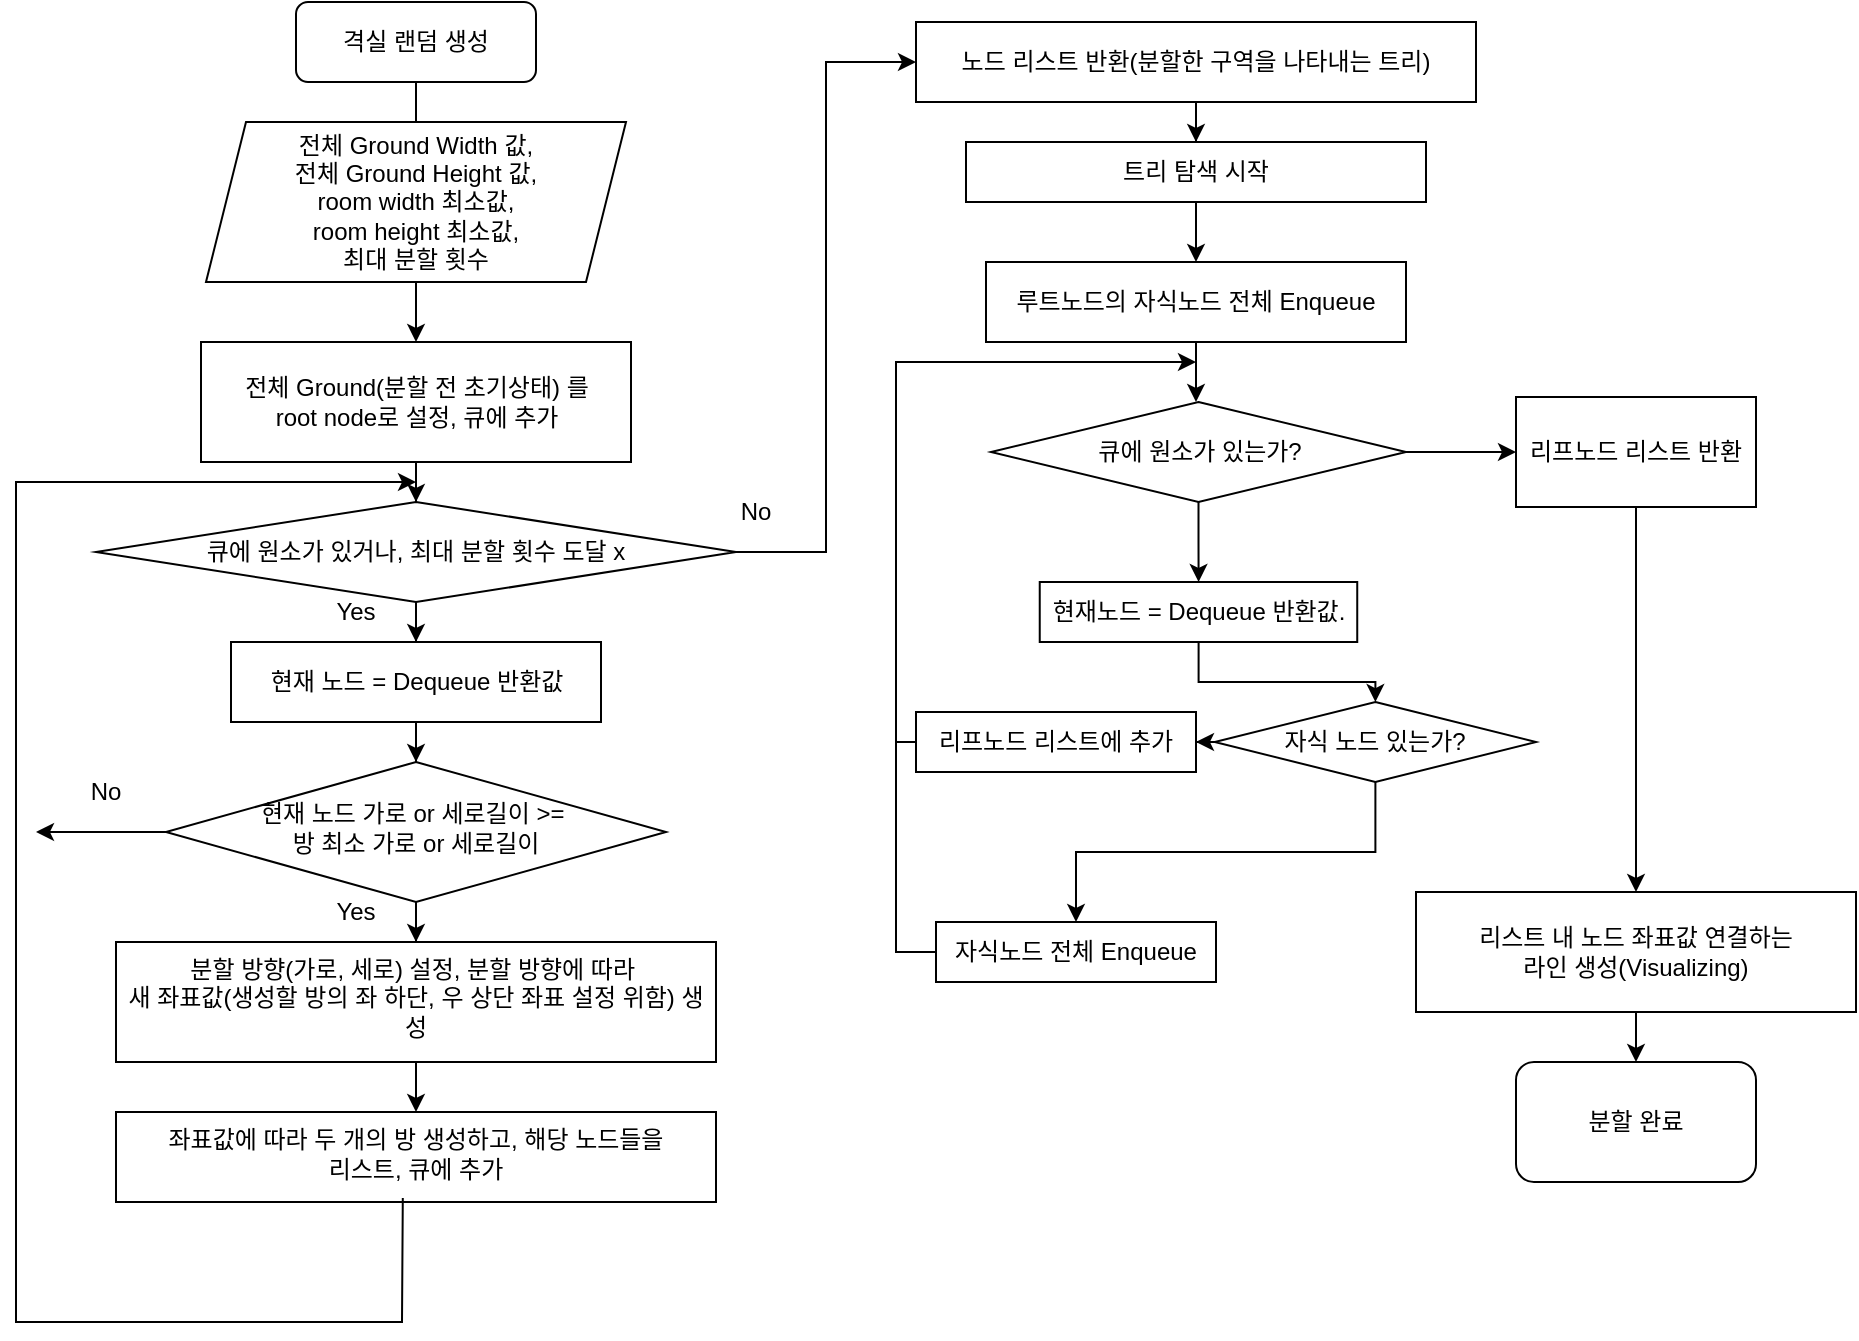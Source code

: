 <mxfile version="24.7.6">
  <diagram id="C5RBs43oDa-KdzZeNtuy" name="Page-1">
    <mxGraphModel dx="954" dy="605" grid="1" gridSize="10" guides="1" tooltips="1" connect="1" arrows="1" fold="1" page="1" pageScale="1" pageWidth="827" pageHeight="1169" math="0" shadow="0">
      <root>
        <mxCell id="WIyWlLk6GJQsqaUBKTNV-0" />
        <mxCell id="WIyWlLk6GJQsqaUBKTNV-1" parent="WIyWlLk6GJQsqaUBKTNV-0" />
        <mxCell id="WIyWlLk6GJQsqaUBKTNV-2" value="" style="rounded=0;html=1;jettySize=auto;orthogonalLoop=1;fontSize=11;endArrow=block;endFill=0;endSize=8;strokeWidth=1;shadow=0;labelBackgroundColor=none;edgeStyle=orthogonalEdgeStyle;" parent="WIyWlLk6GJQsqaUBKTNV-1" source="WIyWlLk6GJQsqaUBKTNV-3" edge="1">
          <mxGeometry relative="1" as="geometry">
            <mxPoint x="220" y="120" as="targetPoint" />
          </mxGeometry>
        </mxCell>
        <mxCell id="WIyWlLk6GJQsqaUBKTNV-3" value="격실 랜덤 생성" style="rounded=1;whiteSpace=wrap;html=1;fontSize=12;glass=0;strokeWidth=1;shadow=0;" parent="WIyWlLk6GJQsqaUBKTNV-1" vertex="1">
          <mxGeometry x="160" y="30" width="120" height="40" as="geometry" />
        </mxCell>
        <mxCell id="ZgSJNyo04Z3pmwaCHUKf-9" value="" style="edgeStyle=orthogonalEdgeStyle;rounded=0;orthogonalLoop=1;jettySize=auto;html=1;" edge="1" parent="WIyWlLk6GJQsqaUBKTNV-1" source="WIyWlLk6GJQsqaUBKTNV-6" target="ZgSJNyo04Z3pmwaCHUKf-8">
          <mxGeometry relative="1" as="geometry" />
        </mxCell>
        <mxCell id="WIyWlLk6GJQsqaUBKTNV-6" value="현재 노드 가로 or 세로길이 &amp;gt;=&amp;nbsp;&lt;div&gt;방 최소 가로 or 세로길이&lt;/div&gt;" style="rhombus;whiteSpace=wrap;html=1;shadow=0;fontFamily=Helvetica;fontSize=12;align=center;strokeWidth=1;spacing=6;spacingTop=-4;" parent="WIyWlLk6GJQsqaUBKTNV-1" vertex="1">
          <mxGeometry x="95" y="410" width="250" height="70" as="geometry" />
        </mxCell>
        <mxCell id="ZgSJNyo04Z3pmwaCHUKf-2" value="" style="edgeStyle=orthogonalEdgeStyle;rounded=0;orthogonalLoop=1;jettySize=auto;html=1;" edge="1" parent="WIyWlLk6GJQsqaUBKTNV-1" source="ZgSJNyo04Z3pmwaCHUKf-0" target="ZgSJNyo04Z3pmwaCHUKf-1">
          <mxGeometry relative="1" as="geometry" />
        </mxCell>
        <mxCell id="ZgSJNyo04Z3pmwaCHUKf-0" value="전체 Ground Width 값,&lt;div&gt;전체 Ground Height 값,&lt;/div&gt;&lt;div&gt;room width 최소값,&lt;/div&gt;&lt;div&gt;room height 최소값,&lt;/div&gt;&lt;div&gt;최대 분할 횟수&lt;/div&gt;" style="shape=parallelogram;perimeter=parallelogramPerimeter;whiteSpace=wrap;html=1;fixedSize=1;" vertex="1" parent="WIyWlLk6GJQsqaUBKTNV-1">
          <mxGeometry x="115" y="90" width="210" height="80" as="geometry" />
        </mxCell>
        <mxCell id="ZgSJNyo04Z3pmwaCHUKf-4" value="" style="edgeStyle=orthogonalEdgeStyle;rounded=0;orthogonalLoop=1;jettySize=auto;html=1;" edge="1" parent="WIyWlLk6GJQsqaUBKTNV-1" source="ZgSJNyo04Z3pmwaCHUKf-1" target="ZgSJNyo04Z3pmwaCHUKf-3">
          <mxGeometry relative="1" as="geometry" />
        </mxCell>
        <mxCell id="ZgSJNyo04Z3pmwaCHUKf-1" value="전체 Ground(분할 전 초기상태) 를&lt;div&gt;root node로 설정, 큐에 추가&lt;/div&gt;" style="rounded=0;whiteSpace=wrap;html=1;" vertex="1" parent="WIyWlLk6GJQsqaUBKTNV-1">
          <mxGeometry x="112.5" y="200" width="215" height="60" as="geometry" />
        </mxCell>
        <mxCell id="ZgSJNyo04Z3pmwaCHUKf-6" value="" style="edgeStyle=orthogonalEdgeStyle;rounded=0;orthogonalLoop=1;jettySize=auto;html=1;" edge="1" parent="WIyWlLk6GJQsqaUBKTNV-1" source="ZgSJNyo04Z3pmwaCHUKf-3" target="ZgSJNyo04Z3pmwaCHUKf-5">
          <mxGeometry relative="1" as="geometry" />
        </mxCell>
        <mxCell id="ZgSJNyo04Z3pmwaCHUKf-16" value="" style="edgeStyle=orthogonalEdgeStyle;rounded=0;orthogonalLoop=1;jettySize=auto;html=1;entryX=0;entryY=0.5;entryDx=0;entryDy=0;" edge="1" parent="WIyWlLk6GJQsqaUBKTNV-1" source="ZgSJNyo04Z3pmwaCHUKf-3" target="ZgSJNyo04Z3pmwaCHUKf-15">
          <mxGeometry relative="1" as="geometry" />
        </mxCell>
        <mxCell id="ZgSJNyo04Z3pmwaCHUKf-3" value="큐에 원소가 있거나, 최대 분할 횟수 도달 x" style="rhombus;whiteSpace=wrap;html=1;rounded=0;" vertex="1" parent="WIyWlLk6GJQsqaUBKTNV-1">
          <mxGeometry x="60" y="280" width="320" height="50" as="geometry" />
        </mxCell>
        <mxCell id="ZgSJNyo04Z3pmwaCHUKf-7" value="" style="edgeStyle=orthogonalEdgeStyle;rounded=0;orthogonalLoop=1;jettySize=auto;html=1;" edge="1" parent="WIyWlLk6GJQsqaUBKTNV-1" source="ZgSJNyo04Z3pmwaCHUKf-5" target="WIyWlLk6GJQsqaUBKTNV-6">
          <mxGeometry relative="1" as="geometry" />
        </mxCell>
        <mxCell id="ZgSJNyo04Z3pmwaCHUKf-5" value="현재 노드 = Dequeue 반환값" style="whiteSpace=wrap;html=1;rounded=0;" vertex="1" parent="WIyWlLk6GJQsqaUBKTNV-1">
          <mxGeometry x="127.5" y="350" width="185" height="40" as="geometry" />
        </mxCell>
        <mxCell id="ZgSJNyo04Z3pmwaCHUKf-11" value="" style="edgeStyle=orthogonalEdgeStyle;rounded=0;orthogonalLoop=1;jettySize=auto;html=1;" edge="1" parent="WIyWlLk6GJQsqaUBKTNV-1" source="ZgSJNyo04Z3pmwaCHUKf-8" target="ZgSJNyo04Z3pmwaCHUKf-10">
          <mxGeometry relative="1" as="geometry" />
        </mxCell>
        <mxCell id="ZgSJNyo04Z3pmwaCHUKf-8" value="분할 방향(가로, 세로) 설정, 분할 방향에 따라&amp;nbsp;&lt;div&gt;새 좌표값(생성할 방의 좌 하단, 우 상단 좌표 설정 위함) 생성&lt;/div&gt;" style="whiteSpace=wrap;html=1;shadow=0;strokeWidth=1;spacing=6;spacingTop=-4;" vertex="1" parent="WIyWlLk6GJQsqaUBKTNV-1">
          <mxGeometry x="70" y="500" width="300" height="60" as="geometry" />
        </mxCell>
        <mxCell id="ZgSJNyo04Z3pmwaCHUKf-10" value="좌표값에 따라 두 개의 방 생성하고, 해당 노드들을&lt;div&gt;&amp;nbsp;리스트, 큐에 추가&amp;nbsp;&lt;/div&gt;" style="whiteSpace=wrap;html=1;shadow=0;strokeWidth=1;spacing=6;spacingTop=-4;" vertex="1" parent="WIyWlLk6GJQsqaUBKTNV-1">
          <mxGeometry x="70" y="585" width="300" height="45" as="geometry" />
        </mxCell>
        <mxCell id="ZgSJNyo04Z3pmwaCHUKf-12" value="" style="endArrow=classic;html=1;rounded=0;exitX=0.478;exitY=0.956;exitDx=0;exitDy=0;exitPerimeter=0;" edge="1" parent="WIyWlLk6GJQsqaUBKTNV-1" source="ZgSJNyo04Z3pmwaCHUKf-10">
          <mxGeometry width="50" height="50" relative="1" as="geometry">
            <mxPoint x="200" y="700" as="sourcePoint" />
            <mxPoint x="220" y="270" as="targetPoint" />
            <Array as="points">
              <mxPoint x="213" y="690" />
              <mxPoint x="20" y="690" />
              <mxPoint x="20" y="270" />
            </Array>
          </mxGeometry>
        </mxCell>
        <mxCell id="ZgSJNyo04Z3pmwaCHUKf-25" value="" style="edgeStyle=orthogonalEdgeStyle;rounded=0;orthogonalLoop=1;jettySize=auto;html=1;" edge="1" parent="WIyWlLk6GJQsqaUBKTNV-1" source="ZgSJNyo04Z3pmwaCHUKf-15" target="ZgSJNyo04Z3pmwaCHUKf-24">
          <mxGeometry relative="1" as="geometry" />
        </mxCell>
        <mxCell id="ZgSJNyo04Z3pmwaCHUKf-15" value="노드 리스트 반환(분할한 구역을 나타내는 트리)" style="whiteSpace=wrap;html=1;rounded=0;" vertex="1" parent="WIyWlLk6GJQsqaUBKTNV-1">
          <mxGeometry x="470" y="40" width="280" height="40" as="geometry" />
        </mxCell>
        <mxCell id="ZgSJNyo04Z3pmwaCHUKf-19" value="" style="endArrow=classic;html=1;rounded=0;exitX=0;exitY=0.5;exitDx=0;exitDy=0;" edge="1" parent="WIyWlLk6GJQsqaUBKTNV-1" source="WIyWlLk6GJQsqaUBKTNV-6">
          <mxGeometry width="50" height="50" relative="1" as="geometry">
            <mxPoint x="390" y="440" as="sourcePoint" />
            <mxPoint x="30" y="445" as="targetPoint" />
          </mxGeometry>
        </mxCell>
        <mxCell id="ZgSJNyo04Z3pmwaCHUKf-20" value="Yes" style="text;html=1;align=center;verticalAlign=middle;whiteSpace=wrap;rounded=0;" vertex="1" parent="WIyWlLk6GJQsqaUBKTNV-1">
          <mxGeometry x="160" y="320" width="60" height="30" as="geometry" />
        </mxCell>
        <mxCell id="ZgSJNyo04Z3pmwaCHUKf-21" value="No" style="text;html=1;align=center;verticalAlign=middle;whiteSpace=wrap;rounded=0;" vertex="1" parent="WIyWlLk6GJQsqaUBKTNV-1">
          <mxGeometry x="360" y="270" width="60" height="30" as="geometry" />
        </mxCell>
        <mxCell id="ZgSJNyo04Z3pmwaCHUKf-22" value="Yes" style="text;html=1;align=center;verticalAlign=middle;whiteSpace=wrap;rounded=0;" vertex="1" parent="WIyWlLk6GJQsqaUBKTNV-1">
          <mxGeometry x="160" y="470" width="60" height="30" as="geometry" />
        </mxCell>
        <mxCell id="ZgSJNyo04Z3pmwaCHUKf-23" value="No" style="text;html=1;align=center;verticalAlign=middle;whiteSpace=wrap;rounded=0;" vertex="1" parent="WIyWlLk6GJQsqaUBKTNV-1">
          <mxGeometry x="35" y="410" width="60" height="30" as="geometry" />
        </mxCell>
        <mxCell id="ZgSJNyo04Z3pmwaCHUKf-27" value="" style="edgeStyle=orthogonalEdgeStyle;rounded=0;orthogonalLoop=1;jettySize=auto;html=1;" edge="1" parent="WIyWlLk6GJQsqaUBKTNV-1" source="ZgSJNyo04Z3pmwaCHUKf-24">
          <mxGeometry relative="1" as="geometry">
            <mxPoint x="610" y="160" as="targetPoint" />
          </mxGeometry>
        </mxCell>
        <mxCell id="ZgSJNyo04Z3pmwaCHUKf-24" value="트리 탐색 시작" style="whiteSpace=wrap;html=1;rounded=0;" vertex="1" parent="WIyWlLk6GJQsqaUBKTNV-1">
          <mxGeometry x="495" y="100" width="230" height="30" as="geometry" />
        </mxCell>
        <mxCell id="ZgSJNyo04Z3pmwaCHUKf-33" value="루트노드의 자식노드 전체 Enqueue" style="rounded=0;whiteSpace=wrap;html=1;" vertex="1" parent="WIyWlLk6GJQsqaUBKTNV-1">
          <mxGeometry x="505" y="160" width="210" height="40" as="geometry" />
        </mxCell>
        <mxCell id="ZgSJNyo04Z3pmwaCHUKf-39" value="" style="endArrow=classic;html=1;rounded=0;exitX=0.5;exitY=1;exitDx=0;exitDy=0;entryX=0.5;entryY=0;entryDx=0;entryDy=0;" edge="1" parent="WIyWlLk6GJQsqaUBKTNV-1" source="ZgSJNyo04Z3pmwaCHUKf-33">
          <mxGeometry width="50" height="50" relative="1" as="geometry">
            <mxPoint x="390" y="340" as="sourcePoint" />
            <mxPoint x="610" y="230" as="targetPoint" />
          </mxGeometry>
        </mxCell>
        <mxCell id="ZgSJNyo04Z3pmwaCHUKf-41" value="" style="edgeStyle=orthogonalEdgeStyle;rounded=0;orthogonalLoop=1;jettySize=auto;html=1;" edge="1" parent="WIyWlLk6GJQsqaUBKTNV-1" target="ZgSJNyo04Z3pmwaCHUKf-40">
          <mxGeometry relative="1" as="geometry">
            <mxPoint x="610" y="270" as="sourcePoint" />
            <mxPoint x="610" y="290" as="targetPoint" />
          </mxGeometry>
        </mxCell>
        <mxCell id="ZgSJNyo04Z3pmwaCHUKf-43" value="" style="edgeStyle=orthogonalEdgeStyle;rounded=0;orthogonalLoop=1;jettySize=auto;html=1;" edge="1" parent="WIyWlLk6GJQsqaUBKTNV-1" source="ZgSJNyo04Z3pmwaCHUKf-40" target="ZgSJNyo04Z3pmwaCHUKf-42">
          <mxGeometry relative="1" as="geometry" />
        </mxCell>
        <mxCell id="ZgSJNyo04Z3pmwaCHUKf-55" value="" style="edgeStyle=orthogonalEdgeStyle;rounded=0;orthogonalLoop=1;jettySize=auto;html=1;" edge="1" parent="WIyWlLk6GJQsqaUBKTNV-1" source="ZgSJNyo04Z3pmwaCHUKf-40" target="ZgSJNyo04Z3pmwaCHUKf-54">
          <mxGeometry relative="1" as="geometry" />
        </mxCell>
        <mxCell id="ZgSJNyo04Z3pmwaCHUKf-40" value="큐에 원소가 있는가?" style="rhombus;whiteSpace=wrap;html=1;" vertex="1" parent="WIyWlLk6GJQsqaUBKTNV-1">
          <mxGeometry x="507.5" y="230" width="207.5" height="50" as="geometry" />
        </mxCell>
        <mxCell id="ZgSJNyo04Z3pmwaCHUKf-48" value="" style="edgeStyle=orthogonalEdgeStyle;rounded=0;orthogonalLoop=1;jettySize=auto;html=1;" edge="1" parent="WIyWlLk6GJQsqaUBKTNV-1" source="ZgSJNyo04Z3pmwaCHUKf-42" target="ZgSJNyo04Z3pmwaCHUKf-47">
          <mxGeometry relative="1" as="geometry" />
        </mxCell>
        <mxCell id="ZgSJNyo04Z3pmwaCHUKf-42" value="현재노드 = Dequeue 반환값." style="whiteSpace=wrap;html=1;" vertex="1" parent="WIyWlLk6GJQsqaUBKTNV-1">
          <mxGeometry x="531.87" y="320" width="158.75" height="30" as="geometry" />
        </mxCell>
        <mxCell id="ZgSJNyo04Z3pmwaCHUKf-44" value="자식노드 전체 Enqueue" style="whiteSpace=wrap;html=1;" vertex="1" parent="WIyWlLk6GJQsqaUBKTNV-1">
          <mxGeometry x="480" y="490" width="140" height="30" as="geometry" />
        </mxCell>
        <mxCell id="ZgSJNyo04Z3pmwaCHUKf-49" value="" style="edgeStyle=orthogonalEdgeStyle;rounded=0;orthogonalLoop=1;jettySize=auto;html=1;" edge="1" parent="WIyWlLk6GJQsqaUBKTNV-1" source="ZgSJNyo04Z3pmwaCHUKf-47" target="ZgSJNyo04Z3pmwaCHUKf-44">
          <mxGeometry relative="1" as="geometry" />
        </mxCell>
        <mxCell id="ZgSJNyo04Z3pmwaCHUKf-52" value="" style="edgeStyle=orthogonalEdgeStyle;rounded=0;orthogonalLoop=1;jettySize=auto;html=1;" edge="1" parent="WIyWlLk6GJQsqaUBKTNV-1" source="ZgSJNyo04Z3pmwaCHUKf-47" target="ZgSJNyo04Z3pmwaCHUKf-51">
          <mxGeometry relative="1" as="geometry" />
        </mxCell>
        <mxCell id="ZgSJNyo04Z3pmwaCHUKf-47" value="자식 노드 있는가?" style="rhombus;whiteSpace=wrap;html=1;" vertex="1" parent="WIyWlLk6GJQsqaUBKTNV-1">
          <mxGeometry x="619.38" y="380" width="160.62" height="40" as="geometry" />
        </mxCell>
        <mxCell id="ZgSJNyo04Z3pmwaCHUKf-50" value="" style="endArrow=classic;html=1;rounded=0;exitX=0;exitY=0.5;exitDx=0;exitDy=0;" edge="1" parent="WIyWlLk6GJQsqaUBKTNV-1" source="ZgSJNyo04Z3pmwaCHUKf-44">
          <mxGeometry width="50" height="50" relative="1" as="geometry">
            <mxPoint x="390" y="340" as="sourcePoint" />
            <mxPoint x="610" y="210" as="targetPoint" />
            <Array as="points">
              <mxPoint x="460" y="505" />
              <mxPoint x="460" y="210" />
            </Array>
          </mxGeometry>
        </mxCell>
        <mxCell id="ZgSJNyo04Z3pmwaCHUKf-51" value="리프노드 리스트에 추가" style="whiteSpace=wrap;html=1;" vertex="1" parent="WIyWlLk6GJQsqaUBKTNV-1">
          <mxGeometry x="470" y="385" width="140" height="30" as="geometry" />
        </mxCell>
        <mxCell id="ZgSJNyo04Z3pmwaCHUKf-58" value="" style="edgeStyle=orthogonalEdgeStyle;rounded=0;orthogonalLoop=1;jettySize=auto;html=1;" edge="1" parent="WIyWlLk6GJQsqaUBKTNV-1" source="ZgSJNyo04Z3pmwaCHUKf-54" target="ZgSJNyo04Z3pmwaCHUKf-57">
          <mxGeometry relative="1" as="geometry" />
        </mxCell>
        <mxCell id="ZgSJNyo04Z3pmwaCHUKf-54" value="리프노드 리스트 반환" style="whiteSpace=wrap;html=1;" vertex="1" parent="WIyWlLk6GJQsqaUBKTNV-1">
          <mxGeometry x="770" y="227.5" width="120" height="55" as="geometry" />
        </mxCell>
        <mxCell id="ZgSJNyo04Z3pmwaCHUKf-56" value="" style="endArrow=none;html=1;rounded=0;exitX=0;exitY=0.5;exitDx=0;exitDy=0;" edge="1" parent="WIyWlLk6GJQsqaUBKTNV-1" source="ZgSJNyo04Z3pmwaCHUKf-51">
          <mxGeometry width="50" height="50" relative="1" as="geometry">
            <mxPoint x="450" y="340" as="sourcePoint" />
            <mxPoint x="460" y="400" as="targetPoint" />
          </mxGeometry>
        </mxCell>
        <mxCell id="ZgSJNyo04Z3pmwaCHUKf-60" value="" style="edgeStyle=orthogonalEdgeStyle;rounded=0;orthogonalLoop=1;jettySize=auto;html=1;" edge="1" parent="WIyWlLk6GJQsqaUBKTNV-1" source="ZgSJNyo04Z3pmwaCHUKf-57" target="ZgSJNyo04Z3pmwaCHUKf-59">
          <mxGeometry relative="1" as="geometry" />
        </mxCell>
        <mxCell id="ZgSJNyo04Z3pmwaCHUKf-57" value="리스트 내 노드 좌표값 연결하는&lt;div&gt;라인 생성(Visualizing)&lt;/div&gt;" style="whiteSpace=wrap;html=1;" vertex="1" parent="WIyWlLk6GJQsqaUBKTNV-1">
          <mxGeometry x="720" y="475" width="220" height="60" as="geometry" />
        </mxCell>
        <mxCell id="ZgSJNyo04Z3pmwaCHUKf-59" value="분할 완료" style="rounded=1;whiteSpace=wrap;html=1;" vertex="1" parent="WIyWlLk6GJQsqaUBKTNV-1">
          <mxGeometry x="770" y="560" width="120" height="60" as="geometry" />
        </mxCell>
      </root>
    </mxGraphModel>
  </diagram>
</mxfile>
